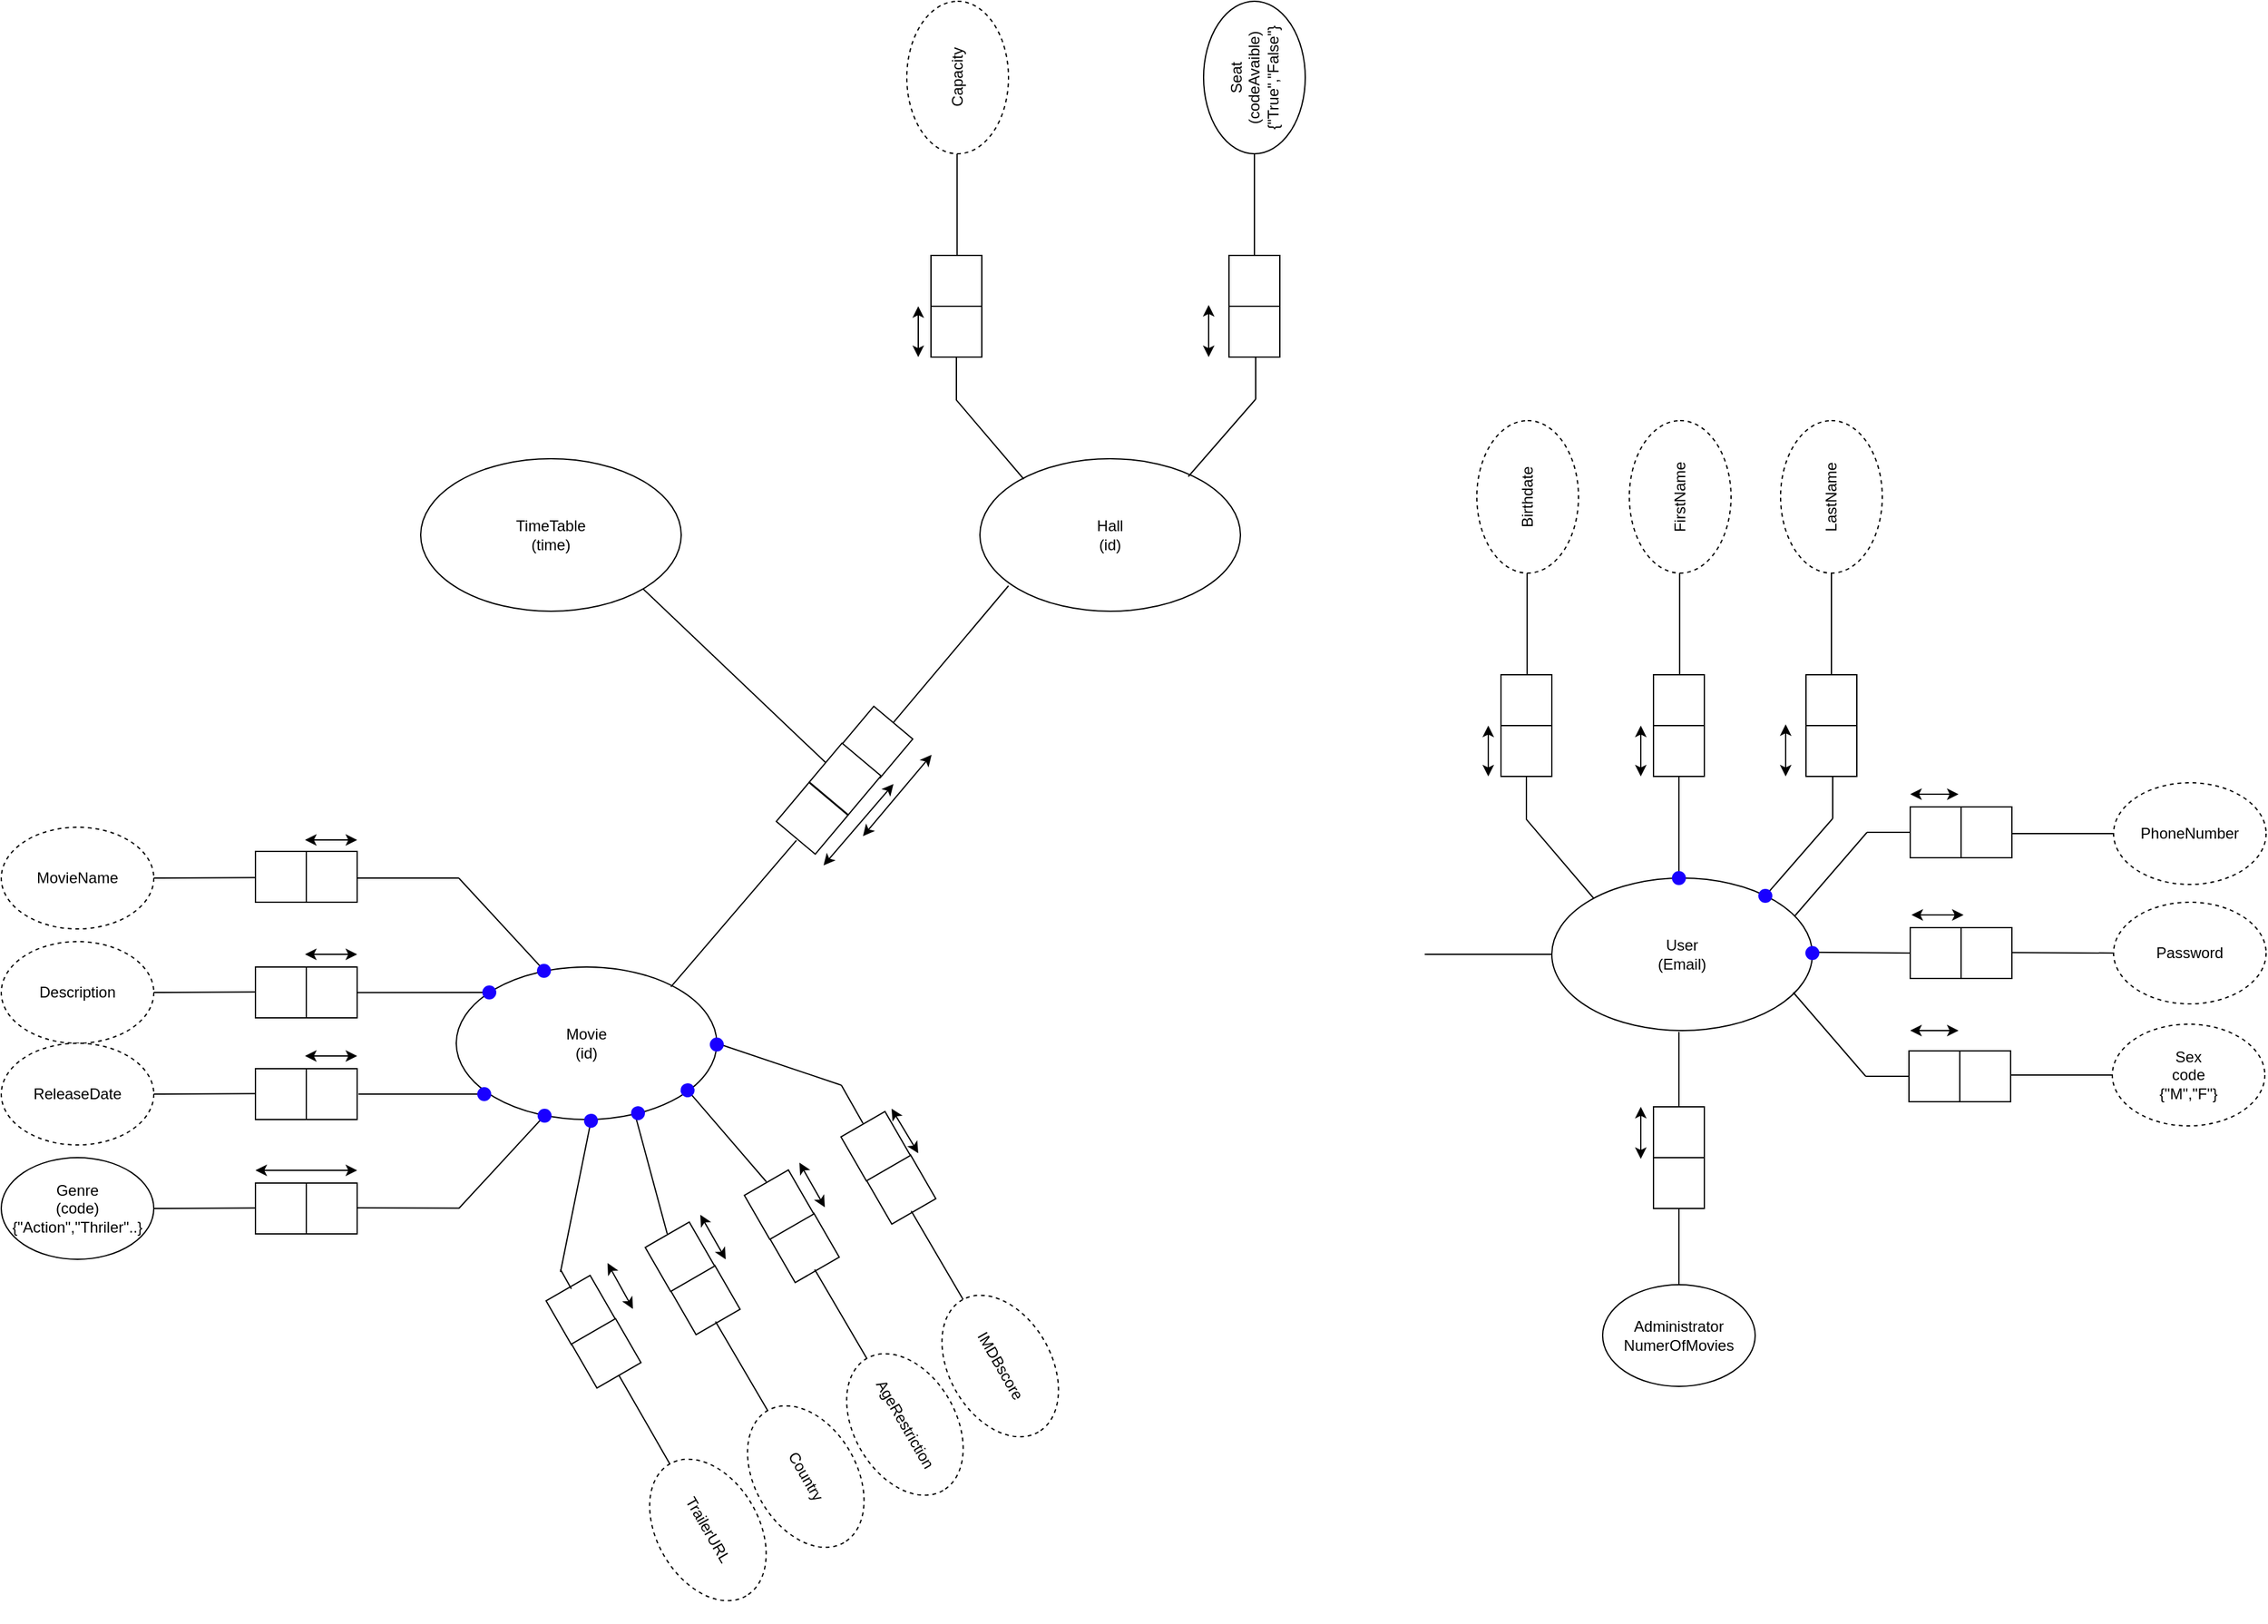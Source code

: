 <mxfile>
    <diagram id="iRuJoUfCndcfl9qR-i0W" name="Page-1">
        <mxGraphModel dx="1893" dy="1599" grid="1" gridSize="10" guides="1" tooltips="1" connect="1" arrows="1" fold="1" page="1" pageScale="1" pageWidth="827" pageHeight="1169" math="0" shadow="0">
            <root>
                <mxCell id="0"/>
                <mxCell id="1" parent="0"/>
                <mxCell id="mfv2O1PccH4M57eqfQ7O-268" value="Movie&lt;br&gt;(id)" style="ellipse;whiteSpace=wrap;html=1;" parent="1" vertex="1">
                    <mxGeometry x="128" y="440" width="205" height="120" as="geometry"/>
                </mxCell>
                <mxCell id="mfv2O1PccH4M57eqfQ7O-269" value="" style="endArrow=none;html=1;rounded=0;" parent="1" edge="1">
                    <mxGeometry width="50" height="50" relative="1" as="geometry">
                        <mxPoint x="130" y="629.81" as="sourcePoint"/>
                        <mxPoint x="50" y="629.47" as="targetPoint"/>
                    </mxGeometry>
                </mxCell>
                <mxCell id="mfv2O1PccH4M57eqfQ7O-270" value="" style="group" parent="1" vertex="1" connectable="0">
                    <mxGeometry x="-30" y="610" width="80" height="40" as="geometry"/>
                </mxCell>
                <mxCell id="mfv2O1PccH4M57eqfQ7O-271" value="" style="rounded=0;whiteSpace=wrap;html=1;" parent="mfv2O1PccH4M57eqfQ7O-270" vertex="1">
                    <mxGeometry width="40" height="40" as="geometry"/>
                </mxCell>
                <mxCell id="mfv2O1PccH4M57eqfQ7O-272" value="" style="rounded=0;whiteSpace=wrap;html=1;" parent="mfv2O1PccH4M57eqfQ7O-270" vertex="1">
                    <mxGeometry x="40" width="40" height="40" as="geometry"/>
                </mxCell>
                <mxCell id="mfv2O1PccH4M57eqfQ7O-273" value="Genre&lt;br&gt;(code)&lt;br&gt;{&quot;Action&quot;,&quot;Thriler&quot;..}" style="ellipse;whiteSpace=wrap;html=1;" parent="1" vertex="1">
                    <mxGeometry x="-230" y="590" width="120" height="80" as="geometry"/>
                </mxCell>
                <mxCell id="mfv2O1PccH4M57eqfQ7O-274" value="" style="endArrow=none;html=1;rounded=0;" parent="1" edge="1">
                    <mxGeometry width="50" height="50" relative="1" as="geometry">
                        <mxPoint x="-30" y="629.58" as="sourcePoint"/>
                        <mxPoint x="-110" y="630" as="targetPoint"/>
                    </mxGeometry>
                </mxCell>
                <mxCell id="mfv2O1PccH4M57eqfQ7O-275" value="" style="endArrow=none;html=1;rounded=0;" parent="1" edge="1">
                    <mxGeometry width="50" height="50" relative="1" as="geometry">
                        <mxPoint x="130" y="370" as="sourcePoint"/>
                        <mxPoint x="50" y="370" as="targetPoint"/>
                    </mxGeometry>
                </mxCell>
                <mxCell id="mfv2O1PccH4M57eqfQ7O-276" value="" style="group" parent="1" vertex="1" connectable="0">
                    <mxGeometry x="-30" y="349" width="80" height="40" as="geometry"/>
                </mxCell>
                <mxCell id="mfv2O1PccH4M57eqfQ7O-277" value="" style="rounded=0;whiteSpace=wrap;html=1;" parent="mfv2O1PccH4M57eqfQ7O-276" vertex="1">
                    <mxGeometry width="40" height="40" as="geometry"/>
                </mxCell>
                <mxCell id="mfv2O1PccH4M57eqfQ7O-278" value="" style="rounded=0;whiteSpace=wrap;html=1;" parent="mfv2O1PccH4M57eqfQ7O-276" vertex="1">
                    <mxGeometry x="40" width="40" height="40" as="geometry"/>
                </mxCell>
                <mxCell id="mfv2O1PccH4M57eqfQ7O-279" value="MovieName" style="ellipse;whiteSpace=wrap;html=1;dashed=1;" parent="1" vertex="1">
                    <mxGeometry x="-230" y="330" width="120" height="80" as="geometry"/>
                </mxCell>
                <mxCell id="mfv2O1PccH4M57eqfQ7O-280" value="" style="endArrow=none;html=1;rounded=0;" parent="1" edge="1">
                    <mxGeometry width="50" height="50" relative="1" as="geometry">
                        <mxPoint x="-30" y="369.58" as="sourcePoint"/>
                        <mxPoint x="-110" y="370" as="targetPoint"/>
                    </mxGeometry>
                </mxCell>
                <mxCell id="mfv2O1PccH4M57eqfQ7O-281" value="" style="endArrow=none;html=1;rounded=0;startArrow=none;exitX=0.34;exitY=0.028;exitDx=0;exitDy=0;exitPerimeter=0;" parent="1" source="mfv2O1PccH4M57eqfQ7O-268" edge="1">
                    <mxGeometry width="50" height="50" relative="1" as="geometry">
                        <mxPoint x="195.725" y="451.222" as="sourcePoint"/>
                        <mxPoint x="130" y="370" as="targetPoint"/>
                    </mxGeometry>
                </mxCell>
                <mxCell id="mfv2O1PccH4M57eqfQ7O-282" value="" style="endArrow=classic;startArrow=classic;html=1;rounded=0;" parent="1" edge="1">
                    <mxGeometry width="50" height="50" relative="1" as="geometry">
                        <mxPoint x="9" y="340" as="sourcePoint"/>
                        <mxPoint x="50" y="340" as="targetPoint"/>
                    </mxGeometry>
                </mxCell>
                <mxCell id="mfv2O1PccH4M57eqfQ7O-283" value="" style="endArrow=classic;startArrow=classic;html=1;rounded=0;" parent="1" edge="1">
                    <mxGeometry width="50" height="50" relative="1" as="geometry">
                        <mxPoint x="-30" y="600" as="sourcePoint"/>
                        <mxPoint x="50" y="600" as="targetPoint"/>
                    </mxGeometry>
                </mxCell>
                <mxCell id="mfv2O1PccH4M57eqfQ7O-324" value="" style="endArrow=none;html=1;rounded=0;entryX=0.34;entryY=0.972;entryDx=0;entryDy=0;entryPerimeter=0;" parent="1" target="mfv2O1PccH4M57eqfQ7O-268" edge="1">
                    <mxGeometry width="50" height="50" relative="1" as="geometry">
                        <mxPoint x="130" y="630" as="sourcePoint"/>
                        <mxPoint x="164" y="570" as="targetPoint"/>
                    </mxGeometry>
                </mxCell>
                <mxCell id="mfv2O1PccH4M57eqfQ7O-325" value="" style="ellipse;whiteSpace=wrap;html=1;fillColor=#1900FF;strokeColor=#1900FF;" parent="1" vertex="1">
                    <mxGeometry x="192.5" y="552" width="10" height="10" as="geometry"/>
                </mxCell>
                <mxCell id="mfv2O1PccH4M57eqfQ7O-326" value="" style="ellipse;whiteSpace=wrap;html=1;fillColor=#1900FF;strokeColor=#1900FF;" parent="1" vertex="1">
                    <mxGeometry x="192" y="438" width="10" height="10" as="geometry"/>
                </mxCell>
                <mxCell id="mfv2O1PccH4M57eqfQ7O-345" value="" style="group" parent="1" vertex="1" connectable="0">
                    <mxGeometry x="-30" y="440" width="80" height="40" as="geometry"/>
                </mxCell>
                <mxCell id="mfv2O1PccH4M57eqfQ7O-346" value="" style="rounded=0;whiteSpace=wrap;html=1;" parent="mfv2O1PccH4M57eqfQ7O-345" vertex="1">
                    <mxGeometry width="40" height="40" as="geometry"/>
                </mxCell>
                <mxCell id="mfv2O1PccH4M57eqfQ7O-347" value="" style="rounded=0;whiteSpace=wrap;html=1;" parent="mfv2O1PccH4M57eqfQ7O-345" vertex="1">
                    <mxGeometry x="40" width="40" height="40" as="geometry"/>
                </mxCell>
                <mxCell id="mfv2O1PccH4M57eqfQ7O-348" value="Description" style="ellipse;whiteSpace=wrap;html=1;dashed=1;" parent="1" vertex="1">
                    <mxGeometry x="-230" y="420" width="120" height="80" as="geometry"/>
                </mxCell>
                <mxCell id="mfv2O1PccH4M57eqfQ7O-349" value="" style="endArrow=none;html=1;rounded=0;" parent="1" edge="1">
                    <mxGeometry width="50" height="50" relative="1" as="geometry">
                        <mxPoint x="-30" y="459.58" as="sourcePoint"/>
                        <mxPoint x="-110" y="460" as="targetPoint"/>
                    </mxGeometry>
                </mxCell>
                <mxCell id="mfv2O1PccH4M57eqfQ7O-350" value="" style="endArrow=none;html=1;rounded=0;startArrow=none;" parent="1" edge="1">
                    <mxGeometry width="50" height="50" relative="1" as="geometry">
                        <mxPoint x="155" y="460" as="sourcePoint"/>
                        <mxPoint x="50" y="460.16" as="targetPoint"/>
                    </mxGeometry>
                </mxCell>
                <mxCell id="mfv2O1PccH4M57eqfQ7O-351" value="" style="endArrow=classic;startArrow=classic;html=1;rounded=0;" parent="1" edge="1">
                    <mxGeometry width="50" height="50" relative="1" as="geometry">
                        <mxPoint x="9" y="430" as="sourcePoint"/>
                        <mxPoint x="50" y="430" as="targetPoint"/>
                    </mxGeometry>
                </mxCell>
                <mxCell id="mfv2O1PccH4M57eqfQ7O-352" value="" style="ellipse;whiteSpace=wrap;html=1;fillColor=#1900FF;strokeColor=#1900FF;" parent="1" vertex="1">
                    <mxGeometry x="149" y="455" width="10" height="10" as="geometry"/>
                </mxCell>
                <mxCell id="mfv2O1PccH4M57eqfQ7O-353" value="" style="endArrow=none;html=1;rounded=0;exitX=0.111;exitY=0.833;exitDx=0;exitDy=0;exitPerimeter=0;" parent="1" source="mfv2O1PccH4M57eqfQ7O-268" edge="1">
                    <mxGeometry width="50" height="50" relative="1" as="geometry">
                        <mxPoint x="130" y="540" as="sourcePoint"/>
                        <mxPoint x="51" y="540" as="targetPoint"/>
                    </mxGeometry>
                </mxCell>
                <mxCell id="mfv2O1PccH4M57eqfQ7O-354" value="" style="group" parent="1" vertex="1" connectable="0">
                    <mxGeometry x="-30" y="520" width="80" height="40" as="geometry"/>
                </mxCell>
                <mxCell id="mfv2O1PccH4M57eqfQ7O-355" value="" style="rounded=0;whiteSpace=wrap;html=1;" parent="mfv2O1PccH4M57eqfQ7O-354" vertex="1">
                    <mxGeometry width="40" height="40" as="geometry"/>
                </mxCell>
                <mxCell id="mfv2O1PccH4M57eqfQ7O-356" value="" style="rounded=0;whiteSpace=wrap;html=1;" parent="mfv2O1PccH4M57eqfQ7O-354" vertex="1">
                    <mxGeometry x="40" width="40" height="40" as="geometry"/>
                </mxCell>
                <mxCell id="mfv2O1PccH4M57eqfQ7O-357" value="ReleaseDate" style="ellipse;whiteSpace=wrap;html=1;dashed=1;" parent="1" vertex="1">
                    <mxGeometry x="-230" y="500" width="120" height="80" as="geometry"/>
                </mxCell>
                <mxCell id="mfv2O1PccH4M57eqfQ7O-358" value="" style="endArrow=none;html=1;rounded=0;" parent="1" edge="1">
                    <mxGeometry width="50" height="50" relative="1" as="geometry">
                        <mxPoint x="-30" y="539.58" as="sourcePoint"/>
                        <mxPoint x="-110" y="540" as="targetPoint"/>
                    </mxGeometry>
                </mxCell>
                <mxCell id="mfv2O1PccH4M57eqfQ7O-360" value="" style="endArrow=classic;startArrow=classic;html=1;rounded=0;" parent="1" edge="1">
                    <mxGeometry width="50" height="50" relative="1" as="geometry">
                        <mxPoint x="9" y="510" as="sourcePoint"/>
                        <mxPoint x="50" y="510" as="targetPoint"/>
                    </mxGeometry>
                </mxCell>
                <mxCell id="mfv2O1PccH4M57eqfQ7O-361" value="" style="ellipse;whiteSpace=wrap;html=1;fillColor=#1900FF;strokeColor=#1900FF;" parent="1" vertex="1">
                    <mxGeometry x="145" y="535" width="10" height="10" as="geometry"/>
                </mxCell>
                <mxCell id="mfv2O1PccH4M57eqfQ7O-370" value="" style="group;rotation=-300;" parent="1" vertex="1" connectable="0">
                    <mxGeometry x="196" y="707" width="80" height="40" as="geometry"/>
                </mxCell>
                <mxCell id="mfv2O1PccH4M57eqfQ7O-371" value="" style="rounded=0;whiteSpace=wrap;html=1;rotation=-300;" parent="mfv2O1PccH4M57eqfQ7O-370" vertex="1">
                    <mxGeometry x="10" y="-17" width="40" height="40" as="geometry"/>
                </mxCell>
                <mxCell id="mfv2O1PccH4M57eqfQ7O-372" value="" style="rounded=0;whiteSpace=wrap;html=1;rotation=-300;" parent="mfv2O1PccH4M57eqfQ7O-370" vertex="1">
                    <mxGeometry x="30" y="17" width="40" height="40" as="geometry"/>
                </mxCell>
                <mxCell id="mfv2O1PccH4M57eqfQ7O-373" value="" style="group;rotation=-120;" parent="1" vertex="1" connectable="0">
                    <mxGeometry x="274" y="665" width="80" height="40" as="geometry"/>
                </mxCell>
                <mxCell id="mfv2O1PccH4M57eqfQ7O-374" value="" style="rounded=0;whiteSpace=wrap;html=1;rotation=-120;" parent="mfv2O1PccH4M57eqfQ7O-373" vertex="1">
                    <mxGeometry x="30" y="17" width="40" height="40" as="geometry"/>
                </mxCell>
                <mxCell id="mfv2O1PccH4M57eqfQ7O-375" value="" style="rounded=0;whiteSpace=wrap;html=1;rotation=-120;" parent="mfv2O1PccH4M57eqfQ7O-373" vertex="1">
                    <mxGeometry x="10" y="-17" width="40" height="40" as="geometry"/>
                </mxCell>
                <mxCell id="mfv2O1PccH4M57eqfQ7O-376" value="Country" style="ellipse;whiteSpace=wrap;html=1;dashed=1;rotation=-300;" parent="1" vertex="1">
                    <mxGeometry x="343" y="801" width="120" height="80" as="geometry"/>
                </mxCell>
                <mxCell id="mfv2O1PccH4M57eqfQ7O-377" value="TrailerURL" style="ellipse;whiteSpace=wrap;html=1;dashed=1;rotation=-300;" parent="1" vertex="1">
                    <mxGeometry x="266" y="843" width="120" height="80" as="geometry"/>
                </mxCell>
                <mxCell id="mfv2O1PccH4M57eqfQ7O-378" value="" style="endArrow=none;html=1;rounded=0;entryX=0;entryY=0.5;entryDx=0;entryDy=0;exitX=1;exitY=0.5;exitDx=0;exitDy=0;" parent="1" source="mfv2O1PccH4M57eqfQ7O-372" target="mfv2O1PccH4M57eqfQ7O-377" edge="1">
                    <mxGeometry width="50" height="50" relative="1" as="geometry">
                        <mxPoint x="264" y="756" as="sourcePoint"/>
                        <mxPoint x="246" y="824" as="targetPoint"/>
                    </mxGeometry>
                </mxCell>
                <mxCell id="mfv2O1PccH4M57eqfQ7O-379" value="" style="endArrow=none;html=1;rounded=0;entryX=0;entryY=0.5;entryDx=0;entryDy=0;exitX=1;exitY=0.5;exitDx=0;exitDy=0;" parent="1" edge="1">
                    <mxGeometry width="50" height="50" relative="1" as="geometry">
                        <mxPoint x="332" y="719" as="sourcePoint"/>
                        <mxPoint x="373" y="789" as="targetPoint"/>
                    </mxGeometry>
                </mxCell>
                <mxCell id="mfv2O1PccH4M57eqfQ7O-380" value="" style="group;rotation=-300;" parent="1" vertex="1" connectable="0">
                    <mxGeometry x="227" y="708" width="80" as="geometry"/>
                </mxCell>
                <mxCell id="mfv2O1PccH4M57eqfQ7O-381" value="" style="endArrow=classic;startArrow=classic;html=1;rounded=0;" parent="mfv2O1PccH4M57eqfQ7O-380" edge="1">
                    <mxGeometry width="50" height="50" relative="1" as="geometry">
                        <mxPoint x="20" y="-35" as="sourcePoint"/>
                        <mxPoint x="40" y="1" as="targetPoint"/>
                    </mxGeometry>
                </mxCell>
                <mxCell id="mfv2O1PccH4M57eqfQ7O-382" value="" style="endArrow=classic;startArrow=classic;html=1;rounded=0;" parent="1" edge="1">
                    <mxGeometry width="50" height="50" relative="1" as="geometry">
                        <mxPoint x="320" y="635" as="sourcePoint"/>
                        <mxPoint x="340" y="670" as="targetPoint"/>
                    </mxGeometry>
                </mxCell>
                <mxCell id="mfv2O1PccH4M57eqfQ7O-383" value="" style="group;rotation=-120;" parent="1" vertex="1" connectable="0">
                    <mxGeometry x="428" y="578" width="80" height="40" as="geometry"/>
                </mxCell>
                <mxCell id="mfv2O1PccH4M57eqfQ7O-384" value="" style="rounded=0;whiteSpace=wrap;html=1;rotation=-120;" parent="mfv2O1PccH4M57eqfQ7O-383" vertex="1">
                    <mxGeometry x="30" y="17" width="40" height="40" as="geometry"/>
                </mxCell>
                <mxCell id="mfv2O1PccH4M57eqfQ7O-385" value="" style="rounded=0;whiteSpace=wrap;html=1;rotation=-120;" parent="mfv2O1PccH4M57eqfQ7O-383" vertex="1">
                    <mxGeometry x="10" y="-17" width="40" height="40" as="geometry"/>
                </mxCell>
                <mxCell id="mfv2O1PccH4M57eqfQ7O-386" value="" style="endArrow=none;html=1;rounded=0;entryX=0;entryY=0.5;entryDx=0;entryDy=0;exitX=1;exitY=0.5;exitDx=0;exitDy=0;" parent="1" edge="1">
                    <mxGeometry width="50" height="50" relative="1" as="geometry">
                        <mxPoint x="486" y="632" as="sourcePoint"/>
                        <mxPoint x="527" y="702" as="targetPoint"/>
                    </mxGeometry>
                </mxCell>
                <mxCell id="mfv2O1PccH4M57eqfQ7O-387" value="" style="endArrow=classic;startArrow=classic;html=1;rounded=0;" parent="1" edge="1">
                    <mxGeometry width="50" height="50" relative="1" as="geometry">
                        <mxPoint x="470.5" y="551.5" as="sourcePoint"/>
                        <mxPoint x="491.5" y="586.5" as="targetPoint"/>
                    </mxGeometry>
                </mxCell>
                <mxCell id="mfv2O1PccH4M57eqfQ7O-388" value="IMDBscore" style="ellipse;whiteSpace=wrap;html=1;rotation=-300;dashed=1;" parent="1" vertex="1">
                    <mxGeometry x="496" y="714" width="120" height="80" as="geometry"/>
                </mxCell>
                <mxCell id="mfv2O1PccH4M57eqfQ7O-389" value="" style="endArrow=none;html=1;rounded=0;exitX=1;exitY=0;exitDx=0;exitDy=0;" parent="1" source="mfv2O1PccH4M57eqfQ7O-390" edge="1">
                    <mxGeometry width="50" height="50" relative="1" as="geometry">
                        <mxPoint x="246" y="569" as="sourcePoint"/>
                        <mxPoint x="294" y="650" as="targetPoint"/>
                    </mxGeometry>
                </mxCell>
                <mxCell id="mfv2O1PccH4M57eqfQ7O-390" value="" style="ellipse;whiteSpace=wrap;html=1;fillColor=#1900FF;strokeColor=#1900FF;rotation=-210;" parent="1" vertex="1">
                    <mxGeometry x="266" y="550" width="10" height="10" as="geometry"/>
                </mxCell>
                <mxCell id="mfv2O1PccH4M57eqfQ7O-395" value="" style="endArrow=none;html=1;rounded=0;startArrow=none;" parent="1" edge="1">
                    <mxGeometry width="50" height="50" relative="1" as="geometry">
                        <mxPoint x="234" y="561" as="sourcePoint"/>
                        <mxPoint x="210" y="680" as="targetPoint"/>
                    </mxGeometry>
                </mxCell>
                <mxCell id="mfv2O1PccH4M57eqfQ7O-396" value="" style="endArrow=none;html=1;rounded=0;" parent="1" edge="1">
                    <mxGeometry width="50" height="50" relative="1" as="geometry">
                        <mxPoint x="210" y="678" as="sourcePoint"/>
                        <mxPoint x="218.547" y="693.234" as="targetPoint"/>
                    </mxGeometry>
                </mxCell>
                <mxCell id="mfv2O1PccH4M57eqfQ7O-397" value="" style="ellipse;whiteSpace=wrap;html=1;fillColor=#1900FF;strokeColor=#1900FF;rotation=-210;" parent="1" vertex="1">
                    <mxGeometry x="229" y="556" width="10" height="10" as="geometry"/>
                </mxCell>
                <mxCell id="mfv2O1PccH4M57eqfQ7O-392" value="" style="endArrow=none;html=1;rounded=0;startArrow=none;exitX=1;exitY=0.5;exitDx=0;exitDy=0;" parent="1" source="mfv2O1PccH4M57eqfQ7O-268" edge="1">
                    <mxGeometry width="50" height="50" relative="1" as="geometry">
                        <mxPoint x="341.18" y="500.64" as="sourcePoint"/>
                        <mxPoint x="431" y="533" as="targetPoint"/>
                    </mxGeometry>
                </mxCell>
                <mxCell id="mfv2O1PccH4M57eqfQ7O-393" value="" style="endArrow=none;html=1;rounded=0;" parent="1" edge="1">
                    <mxGeometry width="50" height="50" relative="1" as="geometry">
                        <mxPoint x="431" y="533" as="sourcePoint"/>
                        <mxPoint x="448" y="563" as="targetPoint"/>
                    </mxGeometry>
                </mxCell>
                <mxCell id="mfv2O1PccH4M57eqfQ7O-289" value="" style="ellipse;whiteSpace=wrap;html=1;fillColor=#1900FF;strokeColor=#1900FF;rotation=-180;" parent="1" vertex="1">
                    <mxGeometry x="328" y="496" width="10" height="10" as="geometry"/>
                </mxCell>
                <mxCell id="mfv2O1PccH4M57eqfQ7O-401" value="" style="group;rotation=-120;" parent="1" vertex="1" connectable="0">
                    <mxGeometry x="352" y="624" width="80" height="40" as="geometry"/>
                </mxCell>
                <mxCell id="mfv2O1PccH4M57eqfQ7O-402" value="" style="rounded=0;whiteSpace=wrap;html=1;rotation=-120;" parent="mfv2O1PccH4M57eqfQ7O-401" vertex="1">
                    <mxGeometry x="30" y="17" width="40" height="40" as="geometry"/>
                </mxCell>
                <mxCell id="mfv2O1PccH4M57eqfQ7O-403" value="" style="rounded=0;whiteSpace=wrap;html=1;rotation=-120;" parent="mfv2O1PccH4M57eqfQ7O-401" vertex="1">
                    <mxGeometry x="10" y="-17" width="40" height="40" as="geometry"/>
                </mxCell>
                <mxCell id="mfv2O1PccH4M57eqfQ7O-404" value="AgeRestriction" style="ellipse;whiteSpace=wrap;html=1;dashed=1;rotation=-300;" parent="1" vertex="1">
                    <mxGeometry x="421" y="760" width="120" height="80" as="geometry"/>
                </mxCell>
                <mxCell id="mfv2O1PccH4M57eqfQ7O-405" value="" style="endArrow=none;html=1;rounded=0;entryX=0;entryY=0.5;entryDx=0;entryDy=0;exitX=1;exitY=0.5;exitDx=0;exitDy=0;" parent="1" edge="1">
                    <mxGeometry width="50" height="50" relative="1" as="geometry">
                        <mxPoint x="410" y="678" as="sourcePoint"/>
                        <mxPoint x="451" y="748" as="targetPoint"/>
                    </mxGeometry>
                </mxCell>
                <mxCell id="mfv2O1PccH4M57eqfQ7O-406" value="" style="endArrow=classic;startArrow=classic;html=1;rounded=0;" parent="1" edge="1">
                    <mxGeometry width="50" height="50" relative="1" as="geometry">
                        <mxPoint x="398" y="594" as="sourcePoint"/>
                        <mxPoint x="418" y="629" as="targetPoint"/>
                    </mxGeometry>
                </mxCell>
                <mxCell id="mfv2O1PccH4M57eqfQ7O-407" value="" style="endArrow=none;html=1;rounded=0;exitX=0.89;exitY=0.812;exitDx=0;exitDy=0;exitPerimeter=0;" parent="1" source="mfv2O1PccH4M57eqfQ7O-268" edge="1">
                    <mxGeometry width="50" height="50" relative="1" as="geometry">
                        <mxPoint x="324" y="528" as="sourcePoint"/>
                        <mxPoint x="372" y="609" as="targetPoint"/>
                    </mxGeometry>
                </mxCell>
                <mxCell id="mfv2O1PccH4M57eqfQ7O-408" value="" style="ellipse;whiteSpace=wrap;html=1;fillColor=#1900FF;strokeColor=#1900FF;rotation=-210;" parent="1" vertex="1">
                    <mxGeometry x="305" y="532" width="10" height="10" as="geometry"/>
                </mxCell>
                <mxCell id="mfv2O1PccH4M57eqfQ7O-420" value="TimeTable&lt;br&gt;(time)" style="ellipse;whiteSpace=wrap;html=1;" parent="1" vertex="1">
                    <mxGeometry x="100" y="40" width="205" height="120" as="geometry"/>
                </mxCell>
                <mxCell id="mfv2O1PccH4M57eqfQ7O-421" value="Hall&lt;br&gt;(id)" style="ellipse;whiteSpace=wrap;html=1;" parent="1" vertex="1">
                    <mxGeometry x="540" y="40" width="205" height="120" as="geometry"/>
                </mxCell>
                <mxCell id="38" value="User&lt;br&gt;(Email)" style="ellipse;whiteSpace=wrap;html=1;" parent="1" vertex="1">
                    <mxGeometry x="990" y="370" width="205" height="120" as="geometry"/>
                </mxCell>
                <mxCell id="39" value="" style="endArrow=none;html=1;rounded=0;entryX=0;entryY=0.5;entryDx=0;entryDy=0;" parent="1" target="41" edge="1">
                    <mxGeometry width="50" height="50" relative="1" as="geometry">
                        <mxPoint x="1195" y="428.41" as="sourcePoint"/>
                        <mxPoint x="1256" y="428.41" as="targetPoint"/>
                    </mxGeometry>
                </mxCell>
                <mxCell id="40" value="" style="group" parent="1" vertex="1" connectable="0">
                    <mxGeometry x="1272" y="409" width="80" height="40" as="geometry"/>
                </mxCell>
                <mxCell id="41" value="" style="rounded=0;whiteSpace=wrap;html=1;" parent="40" vertex="1">
                    <mxGeometry width="40" height="40" as="geometry"/>
                </mxCell>
                <mxCell id="42" value="" style="rounded=0;whiteSpace=wrap;html=1;" parent="40" vertex="1">
                    <mxGeometry x="40" width="40" height="40" as="geometry"/>
                </mxCell>
                <mxCell id="43" value="Password" style="ellipse;whiteSpace=wrap;html=1;dashed=1;" parent="1" vertex="1">
                    <mxGeometry x="1432" y="389" width="120" height="80" as="geometry"/>
                </mxCell>
                <mxCell id="44" value="" style="endArrow=none;html=1;rounded=0;" parent="1" edge="1">
                    <mxGeometry width="50" height="50" relative="1" as="geometry">
                        <mxPoint x="1352.0" y="428.58" as="sourcePoint"/>
                        <mxPoint x="1432.0" y="429" as="targetPoint"/>
                    </mxGeometry>
                </mxCell>
                <mxCell id="58" value="" style="endArrow=none;html=1;rounded=0;entryX=1;entryY=0.5;entryDx=0;entryDy=0;exitX=0;exitY=0.5;exitDx=0;exitDy=0;" parent="1" source="38" edge="1">
                    <mxGeometry width="50" height="50" relative="1" as="geometry">
                        <mxPoint x="980" y="430" as="sourcePoint"/>
                        <mxPoint x="890" y="430" as="targetPoint"/>
                    </mxGeometry>
                </mxCell>
                <mxCell id="59" value="" style="endArrow=classic;startArrow=classic;html=1;rounded=0;" parent="1" edge="1">
                    <mxGeometry width="50" height="50" relative="1" as="geometry">
                        <mxPoint x="1273" y="399" as="sourcePoint"/>
                        <mxPoint x="1314" y="399" as="targetPoint"/>
                    </mxGeometry>
                </mxCell>
                <mxCell id="65" value="" style="ellipse;whiteSpace=wrap;html=1;fillColor=#1900FF;strokeColor=#1900FF;" parent="1" vertex="1">
                    <mxGeometry x="1190" y="424" width="10" height="10" as="geometry"/>
                </mxCell>
                <mxCell id="66" value="" style="group;rotation=-270;" parent="1" vertex="1" connectable="0">
                    <mxGeometry x="1050" y="570" width="80" height="40" as="geometry"/>
                </mxCell>
                <mxCell id="67" value="" style="rounded=0;whiteSpace=wrap;html=1;rotation=-270;" parent="66" vertex="1">
                    <mxGeometry x="20" y="-20" width="40" height="40" as="geometry"/>
                </mxCell>
                <mxCell id="68" value="" style="rounded=0;whiteSpace=wrap;html=1;rotation=-270;" parent="66" vertex="1">
                    <mxGeometry x="20" y="20" width="40" height="40" as="geometry"/>
                </mxCell>
                <mxCell id="69" value="" style="endArrow=none;html=1;rounded=0;entryX=1;entryY=0.5;entryDx=0;entryDy=0;" parent="1" target="68" edge="1">
                    <mxGeometry width="50" height="50" relative="1" as="geometry">
                        <mxPoint x="1090" y="690" as="sourcePoint"/>
                        <mxPoint x="1089.67" y="661" as="targetPoint"/>
                    </mxGeometry>
                </mxCell>
                <mxCell id="70" value="" style="endArrow=none;html=1;rounded=0;" parent="1" edge="1">
                    <mxGeometry width="50" height="50" relative="1" as="geometry">
                        <mxPoint x="1090" y="550" as="sourcePoint"/>
                        <mxPoint x="1090" y="491" as="targetPoint"/>
                    </mxGeometry>
                </mxCell>
                <mxCell id="98" value="" style="endArrow=classic;startArrow=classic;html=1;rounded=0;" parent="1" edge="1">
                    <mxGeometry width="50" height="50" relative="1" as="geometry">
                        <mxPoint x="1060" y="591" as="sourcePoint"/>
                        <mxPoint x="1060" y="550" as="targetPoint"/>
                    </mxGeometry>
                </mxCell>
                <mxCell id="131" value="" style="group" parent="1" vertex="1" connectable="0">
                    <mxGeometry x="1181" y="295" width="371" height="105" as="geometry"/>
                </mxCell>
                <mxCell id="122" value="" style="group;rotation=180;" parent="131" vertex="1" connectable="0">
                    <mxGeometry x="91" y="19" width="80" height="40" as="geometry"/>
                </mxCell>
                <mxCell id="123" value="" style="rounded=0;whiteSpace=wrap;html=1;rotation=180;" parent="122" vertex="1">
                    <mxGeometry x="40" width="40" height="40" as="geometry"/>
                </mxCell>
                <mxCell id="124" value="" style="rounded=0;whiteSpace=wrap;html=1;rotation=180;" parent="122" vertex="1">
                    <mxGeometry width="40" height="40" as="geometry"/>
                </mxCell>
                <mxCell id="125" value="" style="endArrow=none;html=1;rounded=0;entryX=0;entryY=0.5;entryDx=0;entryDy=0;exitX=1;exitY=0.5;exitDx=0;exitDy=0;" parent="131" edge="1">
                    <mxGeometry width="50" height="50" relative="1" as="geometry">
                        <mxPoint x="171" y="40" as="sourcePoint"/>
                        <mxPoint x="251" y="40" as="targetPoint"/>
                    </mxGeometry>
                </mxCell>
                <mxCell id="126" value="" style="endArrow=classic;startArrow=classic;html=1;rounded=0;" parent="131" edge="1">
                    <mxGeometry width="50" height="50" relative="1" as="geometry">
                        <mxPoint x="91" y="9" as="sourcePoint"/>
                        <mxPoint x="129" y="9" as="targetPoint"/>
                    </mxGeometry>
                </mxCell>
                <mxCell id="127" value="PhoneNumber" style="ellipse;whiteSpace=wrap;html=1;rotation=0;dashed=1;" parent="131" vertex="1">
                    <mxGeometry x="251" width="120" height="80" as="geometry"/>
                </mxCell>
                <mxCell id="128" value="" style="endArrow=none;html=1;rounded=0;startArrow=none;endSize=0;" parent="131" edge="1">
                    <mxGeometry width="50" height="50" relative="1" as="geometry">
                        <mxPoint y="105" as="sourcePoint"/>
                        <mxPoint x="57" y="39" as="targetPoint"/>
                    </mxGeometry>
                </mxCell>
                <mxCell id="129" value="" style="endArrow=none;html=1;rounded=0;" parent="131" edge="1">
                    <mxGeometry width="50" height="50" relative="1" as="geometry">
                        <mxPoint x="57" y="39" as="sourcePoint"/>
                        <mxPoint x="91" y="39" as="targetPoint"/>
                    </mxGeometry>
                </mxCell>
                <mxCell id="133" value="" style="group;rotation=0;" parent="1" vertex="1" connectable="0">
                    <mxGeometry x="1271" y="506" width="80" height="40" as="geometry"/>
                </mxCell>
                <mxCell id="134" value="" style="rounded=0;whiteSpace=wrap;html=1;rotation=0;" parent="133" vertex="1">
                    <mxGeometry width="40" height="40" as="geometry"/>
                </mxCell>
                <mxCell id="135" value="" style="rounded=0;whiteSpace=wrap;html=1;rotation=0;" parent="133" vertex="1">
                    <mxGeometry x="40" width="40" height="40" as="geometry"/>
                </mxCell>
                <mxCell id="136" value="" style="endArrow=none;html=1;rounded=0;entryX=0;entryY=0.5;entryDx=0;entryDy=0;exitX=1;exitY=0.5;exitDx=0;exitDy=0;" parent="1" edge="1">
                    <mxGeometry width="50" height="50" relative="1" as="geometry">
                        <mxPoint x="1351" y="525" as="sourcePoint"/>
                        <mxPoint x="1431" y="525" as="targetPoint"/>
                    </mxGeometry>
                </mxCell>
                <mxCell id="137" value="" style="endArrow=classic;startArrow=classic;html=1;rounded=0;" parent="1" edge="1">
                    <mxGeometry width="50" height="50" relative="1" as="geometry">
                        <mxPoint x="1272" y="490" as="sourcePoint"/>
                        <mxPoint x="1310" y="490" as="targetPoint"/>
                    </mxGeometry>
                </mxCell>
                <mxCell id="138" value="Sex&lt;br&gt;code&lt;br&gt;{&quot;M&quot;,&quot;F&quot;}" style="ellipse;whiteSpace=wrap;html=1;rotation=0;dashed=1;" parent="1" vertex="1">
                    <mxGeometry x="1431" y="485" width="120" height="80" as="geometry"/>
                </mxCell>
                <mxCell id="139" value="" style="endArrow=none;html=1;rounded=0;startArrow=none;endSize=0;" parent="1" edge="1">
                    <mxGeometry width="50" height="50" relative="1" as="geometry">
                        <mxPoint x="1180" y="460" as="sourcePoint"/>
                        <mxPoint x="1237" y="526" as="targetPoint"/>
                    </mxGeometry>
                </mxCell>
                <mxCell id="140" value="" style="endArrow=none;html=1;rounded=0;" parent="1" edge="1">
                    <mxGeometry width="50" height="50" relative="1" as="geometry">
                        <mxPoint x="1237" y="526" as="sourcePoint"/>
                        <mxPoint x="1271" y="526" as="targetPoint"/>
                    </mxGeometry>
                </mxCell>
                <mxCell id="mfv2O1PccH4M57eqfQ7O-140" value="Administrator&lt;br&gt;NumerOfMovies" style="ellipse;whiteSpace=wrap;html=1;rotation=0;" parent="1" vertex="1">
                    <mxGeometry x="1030" y="690" width="120" height="80" as="geometry"/>
                </mxCell>
                <mxCell id="45" value="" style="group;rotation=-90;" parent="1" vertex="1" connectable="0">
                    <mxGeometry x="1170" y="230" width="80" height="40" as="geometry"/>
                </mxCell>
                <mxCell id="46" value="" style="rounded=0;whiteSpace=wrap;html=1;rotation=-90;" parent="45" vertex="1">
                    <mxGeometry x="20" y="20" width="40" height="40" as="geometry"/>
                </mxCell>
                <mxCell id="47" value="" style="rounded=0;whiteSpace=wrap;html=1;rotation=-90;" parent="45" vertex="1">
                    <mxGeometry x="20" y="-20" width="40" height="40" as="geometry"/>
                </mxCell>
                <mxCell id="48" value="" style="group;rotation=90;" parent="1" vertex="1" connectable="0">
                    <mxGeometry x="1050" y="230" width="80" height="40" as="geometry"/>
                </mxCell>
                <mxCell id="49" value="" style="rounded=0;whiteSpace=wrap;html=1;rotation=90;" parent="48" vertex="1">
                    <mxGeometry x="20" y="-20" width="40" height="40" as="geometry"/>
                </mxCell>
                <mxCell id="50" value="" style="rounded=0;whiteSpace=wrap;html=1;rotation=90;" parent="48" vertex="1">
                    <mxGeometry x="20" y="20" width="40" height="40" as="geometry"/>
                </mxCell>
                <mxCell id="51" value="FirstName" style="ellipse;whiteSpace=wrap;html=1;dashed=1;rotation=-90;" parent="1" vertex="1">
                    <mxGeometry x="1031" y="30" width="120" height="80" as="geometry"/>
                </mxCell>
                <mxCell id="52" value="LastName" style="ellipse;whiteSpace=wrap;html=1;dashed=1;rotation=-90;" parent="1" vertex="1">
                    <mxGeometry x="1150" y="30" width="120" height="80" as="geometry"/>
                </mxCell>
                <mxCell id="53" value="" style="endArrow=none;html=1;rounded=0;entryX=0;entryY=0.5;entryDx=0;entryDy=0;exitX=1;exitY=0.5;exitDx=0;exitDy=0;" parent="1" source="47" target="52" edge="1">
                    <mxGeometry width="50" height="50" relative="1" as="geometry">
                        <mxPoint x="1200" y="210" as="sourcePoint"/>
                        <mxPoint x="1250" y="160" as="targetPoint"/>
                    </mxGeometry>
                </mxCell>
                <mxCell id="54" value="" style="endArrow=none;html=1;rounded=0;entryX=0;entryY=0.5;entryDx=0;entryDy=0;exitX=1;exitY=0.5;exitDx=0;exitDy=0;" parent="1" edge="1">
                    <mxGeometry width="50" height="50" relative="1" as="geometry">
                        <mxPoint x="1090.58" y="210" as="sourcePoint"/>
                        <mxPoint x="1090.58" y="130" as="targetPoint"/>
                    </mxGeometry>
                </mxCell>
                <mxCell id="60" value="" style="group;rotation=-90;" parent="1" vertex="1" connectable="0">
                    <mxGeometry x="1134" y="250" width="80" as="geometry"/>
                </mxCell>
                <mxCell id="61" value="" style="endArrow=classic;startArrow=classic;html=1;rounded=0;" parent="60" edge="1">
                    <mxGeometry width="50" height="50" relative="1" as="geometry">
                        <mxPoint x="40" y="40" as="sourcePoint"/>
                        <mxPoint x="40" y="-1" as="targetPoint"/>
                    </mxGeometry>
                </mxCell>
                <mxCell id="64" value="" style="endArrow=classic;startArrow=classic;html=1;rounded=0;" parent="1" edge="1">
                    <mxGeometry width="50" height="50" relative="1" as="geometry">
                        <mxPoint x="1060" y="290" as="sourcePoint"/>
                        <mxPoint x="1060" y="250" as="targetPoint"/>
                    </mxGeometry>
                </mxCell>
                <mxCell id="87" value="" style="group;rotation=90;" parent="1" vertex="1" connectable="0">
                    <mxGeometry x="930" y="230" width="80" height="40" as="geometry"/>
                </mxCell>
                <mxCell id="88" value="" style="rounded=0;whiteSpace=wrap;html=1;rotation=90;" parent="87" vertex="1">
                    <mxGeometry x="20" y="-20" width="40" height="40" as="geometry"/>
                </mxCell>
                <mxCell id="89" value="" style="rounded=0;whiteSpace=wrap;html=1;rotation=90;" parent="87" vertex="1">
                    <mxGeometry x="20" y="20" width="40" height="40" as="geometry"/>
                </mxCell>
                <mxCell id="90" value="" style="endArrow=none;html=1;rounded=0;entryX=0;entryY=0.5;entryDx=0;entryDy=0;exitX=1;exitY=0.5;exitDx=0;exitDy=0;" parent="1" edge="1">
                    <mxGeometry width="50" height="50" relative="1" as="geometry">
                        <mxPoint x="970.58" y="210" as="sourcePoint"/>
                        <mxPoint x="970.58" y="130" as="targetPoint"/>
                    </mxGeometry>
                </mxCell>
                <mxCell id="91" value="" style="endArrow=classic;startArrow=classic;html=1;rounded=0;" parent="1" edge="1">
                    <mxGeometry width="50" height="50" relative="1" as="geometry">
                        <mxPoint x="940" y="290" as="sourcePoint"/>
                        <mxPoint x="940" y="250" as="targetPoint"/>
                    </mxGeometry>
                </mxCell>
                <mxCell id="92" value="Birthdate" style="ellipse;whiteSpace=wrap;html=1;rotation=-90;dashed=1;" parent="1" vertex="1">
                    <mxGeometry x="911" y="30" width="120" height="80" as="geometry"/>
                </mxCell>
                <mxCell id="99" value="" style="endArrow=none;html=1;rounded=0;" parent="1" edge="1">
                    <mxGeometry width="50" height="50" relative="1" as="geometry">
                        <mxPoint x="1090" y="370" as="sourcePoint"/>
                        <mxPoint x="1090" y="290" as="targetPoint"/>
                    </mxGeometry>
                </mxCell>
                <mxCell id="100" value="" style="ellipse;whiteSpace=wrap;html=1;fillColor=#1900FF;strokeColor=#1900FF;" parent="1" vertex="1">
                    <mxGeometry x="1085" y="365" width="10" height="10" as="geometry"/>
                </mxCell>
                <mxCell id="101" value="" style="group" parent="1" vertex="1" connectable="0">
                    <mxGeometry x="970" y="290" width="53" height="96" as="geometry"/>
                </mxCell>
                <mxCell id="102" value="" style="endArrow=none;html=1;rounded=0;startArrow=none;" parent="101" edge="1">
                    <mxGeometry width="50" height="50" relative="1" as="geometry">
                        <mxPoint x="53" y="96" as="sourcePoint"/>
                        <mxPoint y="33.82" as="targetPoint"/>
                    </mxGeometry>
                </mxCell>
                <mxCell id="103" value="" style="endArrow=none;html=1;rounded=0;" parent="101" edge="1">
                    <mxGeometry width="50" height="50" relative="1" as="geometry">
                        <mxPoint y="34" as="sourcePoint"/>
                        <mxPoint as="targetPoint"/>
                    </mxGeometry>
                </mxCell>
                <mxCell id="104" value="" style="group;flipH=1;" parent="1" vertex="1" connectable="0">
                    <mxGeometry x="1158" y="290" width="53" height="94" as="geometry"/>
                </mxCell>
                <mxCell id="105" value="" style="endArrow=none;html=1;rounded=0;startArrow=none;" parent="104" edge="1">
                    <mxGeometry width="50" height="50" relative="1" as="geometry">
                        <mxPoint y="94" as="sourcePoint"/>
                        <mxPoint x="53" y="33.115" as="targetPoint"/>
                    </mxGeometry>
                </mxCell>
                <mxCell id="106" value="" style="endArrow=none;html=1;rounded=0;" parent="104" edge="1">
                    <mxGeometry width="50" height="50" relative="1" as="geometry">
                        <mxPoint x="53" y="33.292" as="sourcePoint"/>
                        <mxPoint x="53" as="targetPoint"/>
                    </mxGeometry>
                </mxCell>
                <mxCell id="107" value="" style="ellipse;whiteSpace=wrap;html=1;fillColor=#1900FF;strokeColor=#1900FF;" parent="1" vertex="1">
                    <mxGeometry x="1153" y="379" width="10" height="10" as="geometry"/>
                </mxCell>
                <mxCell id="mfv2O1PccH4M57eqfQ7O-429" value="" style="group;rotation=90;" parent="1" vertex="1" connectable="0">
                    <mxGeometry x="481.5" y="-100" width="80" height="40" as="geometry"/>
                </mxCell>
                <mxCell id="mfv2O1PccH4M57eqfQ7O-430" value="" style="rounded=0;whiteSpace=wrap;html=1;rotation=90;" parent="mfv2O1PccH4M57eqfQ7O-429" vertex="1">
                    <mxGeometry x="20" y="-20" width="40" height="40" as="geometry"/>
                </mxCell>
                <mxCell id="mfv2O1PccH4M57eqfQ7O-431" value="" style="rounded=0;whiteSpace=wrap;html=1;rotation=90;" parent="mfv2O1PccH4M57eqfQ7O-429" vertex="1">
                    <mxGeometry x="20" y="20" width="40" height="40" as="geometry"/>
                </mxCell>
                <mxCell id="mfv2O1PccH4M57eqfQ7O-432" value="" style="endArrow=none;html=1;rounded=0;entryX=0;entryY=0.5;entryDx=0;entryDy=0;exitX=1;exitY=0.5;exitDx=0;exitDy=0;" parent="1" edge="1">
                    <mxGeometry width="50" height="50" relative="1" as="geometry">
                        <mxPoint x="522.08" y="-120" as="sourcePoint"/>
                        <mxPoint x="522.08" y="-200" as="targetPoint"/>
                    </mxGeometry>
                </mxCell>
                <mxCell id="mfv2O1PccH4M57eqfQ7O-433" value="" style="endArrow=classic;startArrow=classic;html=1;rounded=0;" parent="1" edge="1">
                    <mxGeometry width="50" height="50" relative="1" as="geometry">
                        <mxPoint x="491.5" y="-40" as="sourcePoint"/>
                        <mxPoint x="491.5" y="-80" as="targetPoint"/>
                    </mxGeometry>
                </mxCell>
                <mxCell id="mfv2O1PccH4M57eqfQ7O-434" value="Capacity" style="ellipse;whiteSpace=wrap;html=1;rotation=-90;dashed=1;" parent="1" vertex="1">
                    <mxGeometry x="462.5" y="-300" width="120" height="80" as="geometry"/>
                </mxCell>
                <mxCell id="mfv2O1PccH4M57eqfQ7O-435" value="" style="endArrow=none;html=1;rounded=0;startArrow=none;" parent="1" edge="1">
                    <mxGeometry width="50" height="50" relative="1" as="geometry">
                        <mxPoint x="574.5" y="56" as="sourcePoint"/>
                        <mxPoint x="521.5" y="-6.18" as="targetPoint"/>
                    </mxGeometry>
                </mxCell>
                <mxCell id="mfv2O1PccH4M57eqfQ7O-436" value="" style="endArrow=none;html=1;rounded=0;" parent="1" edge="1">
                    <mxGeometry width="50" height="50" relative="1" as="geometry">
                        <mxPoint x="521.5" y="-6" as="sourcePoint"/>
                        <mxPoint x="521.5" y="-40" as="targetPoint"/>
                    </mxGeometry>
                </mxCell>
                <mxCell id="mfv2O1PccH4M57eqfQ7O-437" value="" style="group;rotation=-90;" parent="1" vertex="1" connectable="0">
                    <mxGeometry x="716" y="-100" width="80" height="40" as="geometry"/>
                </mxCell>
                <mxCell id="mfv2O1PccH4M57eqfQ7O-438" value="" style="rounded=0;whiteSpace=wrap;html=1;rotation=-90;" parent="mfv2O1PccH4M57eqfQ7O-437" vertex="1">
                    <mxGeometry x="20" y="20" width="40" height="40" as="geometry"/>
                </mxCell>
                <mxCell id="mfv2O1PccH4M57eqfQ7O-439" value="" style="rounded=0;whiteSpace=wrap;html=1;rotation=-90;" parent="mfv2O1PccH4M57eqfQ7O-437" vertex="1">
                    <mxGeometry x="20" y="-20" width="40" height="40" as="geometry"/>
                </mxCell>
                <mxCell id="mfv2O1PccH4M57eqfQ7O-441" value="" style="endArrow=none;html=1;rounded=0;entryX=0;entryY=0.5;entryDx=0;entryDy=0;exitX=1;exitY=0.5;exitDx=0;exitDy=0;" parent="1" source="mfv2O1PccH4M57eqfQ7O-439" edge="1">
                    <mxGeometry width="50" height="50" relative="1" as="geometry">
                        <mxPoint x="746" y="-120" as="sourcePoint"/>
                        <mxPoint x="756.0" y="-200" as="targetPoint"/>
                    </mxGeometry>
                </mxCell>
                <mxCell id="mfv2O1PccH4M57eqfQ7O-442" value="" style="group;rotation=-90;" parent="1" vertex="1" connectable="0">
                    <mxGeometry x="680" y="-80" width="80" as="geometry"/>
                </mxCell>
                <mxCell id="mfv2O1PccH4M57eqfQ7O-443" value="" style="endArrow=classic;startArrow=classic;html=1;rounded=0;" parent="mfv2O1PccH4M57eqfQ7O-442" edge="1">
                    <mxGeometry width="50" height="50" relative="1" as="geometry">
                        <mxPoint x="40" y="40" as="sourcePoint"/>
                        <mxPoint x="40" y="-1" as="targetPoint"/>
                    </mxGeometry>
                </mxCell>
                <mxCell id="mfv2O1PccH4M57eqfQ7O-444" value="" style="group;flipH=1;" parent="1" vertex="1" connectable="0">
                    <mxGeometry x="704" y="-40" width="53" height="94" as="geometry"/>
                </mxCell>
                <mxCell id="mfv2O1PccH4M57eqfQ7O-445" value="" style="endArrow=none;html=1;rounded=0;startArrow=none;" parent="mfv2O1PccH4M57eqfQ7O-444" edge="1">
                    <mxGeometry width="50" height="50" relative="1" as="geometry">
                        <mxPoint y="94" as="sourcePoint"/>
                        <mxPoint x="53" y="33.115" as="targetPoint"/>
                    </mxGeometry>
                </mxCell>
                <mxCell id="mfv2O1PccH4M57eqfQ7O-446" value="" style="endArrow=none;html=1;rounded=0;" parent="mfv2O1PccH4M57eqfQ7O-444" edge="1">
                    <mxGeometry width="50" height="50" relative="1" as="geometry">
                        <mxPoint x="53" y="33.292" as="sourcePoint"/>
                        <mxPoint x="53" as="targetPoint"/>
                    </mxGeometry>
                </mxCell>
                <mxCell id="mfv2O1PccH4M57eqfQ7O-447" value="Seat&lt;br&gt;(codeAvaible)&lt;br&gt;{&quot;True&quot;,&quot;False&quot;}" style="ellipse;whiteSpace=wrap;html=1;rotation=-90;" parent="1" vertex="1">
                    <mxGeometry x="696" y="-300" width="120" height="80" as="geometry"/>
                </mxCell>
                <mxCell id="mfv2O1PccH4M57eqfQ7O-448" value="" style="endArrow=none;html=1;rounded=0;entryX=0;entryY=0.5;entryDx=0;entryDy=0;" parent="1" target="mfv2O1PccH4M57eqfQ7O-466" edge="1">
                    <mxGeometry width="50" height="50" relative="1" as="geometry">
                        <mxPoint x="562.5" y="140" as="sourcePoint"/>
                        <mxPoint x="482.5" y="140" as="targetPoint"/>
                    </mxGeometry>
                </mxCell>
                <mxCell id="mfv2O1PccH4M57eqfQ7O-469" value="" style="group;rotation=-230;" parent="1" vertex="1" connectable="0">
                    <mxGeometry x="380" y="270" width="121" height="60" as="geometry"/>
                </mxCell>
                <mxCell id="mfv2O1PccH4M57eqfQ7O-466" value="" style="rounded=0;whiteSpace=wrap;html=1;container=0;rotation=-230;" parent="mfv2O1PccH4M57eqfQ7O-469" vertex="1">
                    <mxGeometry x="59" y="-27" width="40" height="40" as="geometry"/>
                </mxCell>
                <mxCell id="mfv2O1PccH4M57eqfQ7O-456" value="" style="endArrow=classic;startArrow=classic;html=1;rounded=0;" parent="mfv2O1PccH4M57eqfQ7O-469" edge="1">
                    <mxGeometry width="50" height="50" relative="1" as="geometry">
                        <mxPoint x="92" y="26" as="sourcePoint"/>
                        <mxPoint x="37" y="90" as="targetPoint"/>
                    </mxGeometry>
                </mxCell>
                <mxCell id="mfv2O1PccH4M57eqfQ7O-467" value="" style="endArrow=classic;startArrow=classic;html=1;rounded=0;" parent="mfv2O1PccH4M57eqfQ7O-469" edge="1">
                    <mxGeometry width="50" height="50" relative="1" as="geometry">
                        <mxPoint x="122" y="3" as="sourcePoint"/>
                        <mxPoint x="68" y="67" as="targetPoint"/>
                    </mxGeometry>
                </mxCell>
                <mxCell id="mfv2O1PccH4M57eqfQ7O-452" value="" style="rounded=0;whiteSpace=wrap;html=1;container=0;rotation=-230;" parent="mfv2O1PccH4M57eqfQ7O-469" vertex="1">
                    <mxGeometry x="34" y="2" width="40" height="40" as="geometry"/>
                </mxCell>
                <mxCell id="mfv2O1PccH4M57eqfQ7O-453" value="" style="rounded=0;whiteSpace=wrap;html=1;container=0;rotation=-230;" parent="mfv2O1PccH4M57eqfQ7O-469" vertex="1">
                    <mxGeometry x="8" y="33" width="40" height="40" as="geometry"/>
                </mxCell>
                <mxCell id="mfv2O1PccH4M57eqfQ7O-470" value="" style="endArrow=none;html=1;rounded=0;entryX=0.824;entryY=0.13;entryDx=0;entryDy=0;entryPerimeter=0;" parent="1" target="mfv2O1PccH4M57eqfQ7O-268" edge="1">
                    <mxGeometry width="50" height="50" relative="1" as="geometry">
                        <mxPoint x="395.64" y="340.32" as="sourcePoint"/>
                        <mxPoint x="300" y="450" as="targetPoint"/>
                    </mxGeometry>
                </mxCell>
                <mxCell id="mfv2O1PccH4M57eqfQ7O-471" value="" style="endArrow=none;html=1;rounded=0;entryX=1;entryY=1;entryDx=0;entryDy=0;exitX=0.5;exitY=1;exitDx=0;exitDy=0;" parent="1" source="mfv2O1PccH4M57eqfQ7O-452" target="mfv2O1PccH4M57eqfQ7O-420" edge="1">
                    <mxGeometry width="50" height="50" relative="1" as="geometry">
                        <mxPoint x="300" y="190" as="sourcePoint"/>
                        <mxPoint x="350" y="140" as="targetPoint"/>
                    </mxGeometry>
                </mxCell>
            </root>
        </mxGraphModel>
    </diagram>
</mxfile>